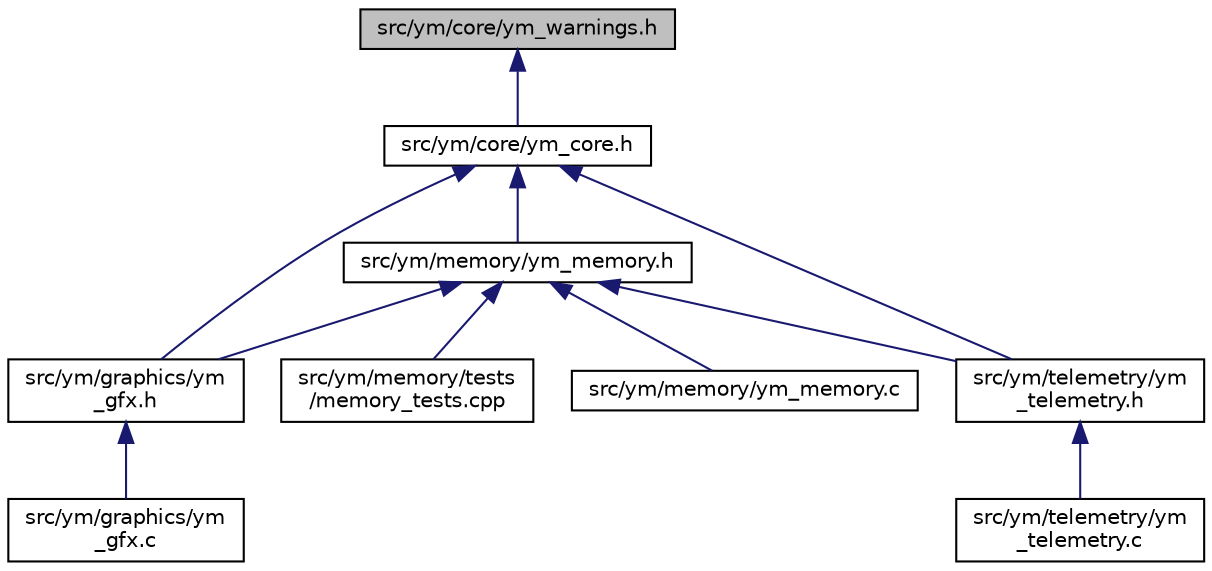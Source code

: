 digraph "src/ym/core/ym_warnings.h"
{
  edge [fontname="Helvetica",fontsize="10",labelfontname="Helvetica",labelfontsize="10"];
  node [fontname="Helvetica",fontsize="10",shape=record];
  Node1 [label="src/ym/core/ym_warnings.h",height=0.2,width=0.4,color="black", fillcolor="grey75", style="filled", fontcolor="black"];
  Node1 -> Node2 [dir="back",color="midnightblue",fontsize="10",style="solid",fontname="Helvetica"];
  Node2 [label="src/ym/core/ym_core.h",height=0.2,width=0.4,color="black", fillcolor="white", style="filled",URL="$ym__core_8h.html"];
  Node2 -> Node3 [dir="back",color="midnightblue",fontsize="10",style="solid",fontname="Helvetica"];
  Node3 [label="src/ym/graphics/ym\l_gfx.h",height=0.2,width=0.4,color="black", fillcolor="white", style="filled",URL="$ym__gfx_8h.html"];
  Node3 -> Node4 [dir="back",color="midnightblue",fontsize="10",style="solid",fontname="Helvetica"];
  Node4 [label="src/ym/graphics/ym\l_gfx.c",height=0.2,width=0.4,color="black", fillcolor="white", style="filled",URL="$ym__gfx_8c.html"];
  Node2 -> Node5 [dir="back",color="midnightblue",fontsize="10",style="solid",fontname="Helvetica"];
  Node5 [label="src/ym/memory/ym_memory.h",height=0.2,width=0.4,color="black", fillcolor="white", style="filled",URL="$ym__memory_8h.html"];
  Node5 -> Node3 [dir="back",color="midnightblue",fontsize="10",style="solid",fontname="Helvetica"];
  Node5 -> Node6 [dir="back",color="midnightblue",fontsize="10",style="solid",fontname="Helvetica"];
  Node6 [label="src/ym/memory/tests\l/memory_tests.cpp",height=0.2,width=0.4,color="black", fillcolor="white", style="filled",URL="$memory__tests_8cpp.html"];
  Node5 -> Node7 [dir="back",color="midnightblue",fontsize="10",style="solid",fontname="Helvetica"];
  Node7 [label="src/ym/memory/ym_memory.c",height=0.2,width=0.4,color="black", fillcolor="white", style="filled",URL="$ym__memory_8c.html"];
  Node5 -> Node8 [dir="back",color="midnightblue",fontsize="10",style="solid",fontname="Helvetica"];
  Node8 [label="src/ym/telemetry/ym\l_telemetry.h",height=0.2,width=0.4,color="black", fillcolor="white", style="filled",URL="$ym__telemetry_8h.html"];
  Node8 -> Node9 [dir="back",color="midnightblue",fontsize="10",style="solid",fontname="Helvetica"];
  Node9 [label="src/ym/telemetry/ym\l_telemetry.c",height=0.2,width=0.4,color="black", fillcolor="white", style="filled",URL="$ym__telemetry_8c.html"];
  Node2 -> Node8 [dir="back",color="midnightblue",fontsize="10",style="solid",fontname="Helvetica"];
}
